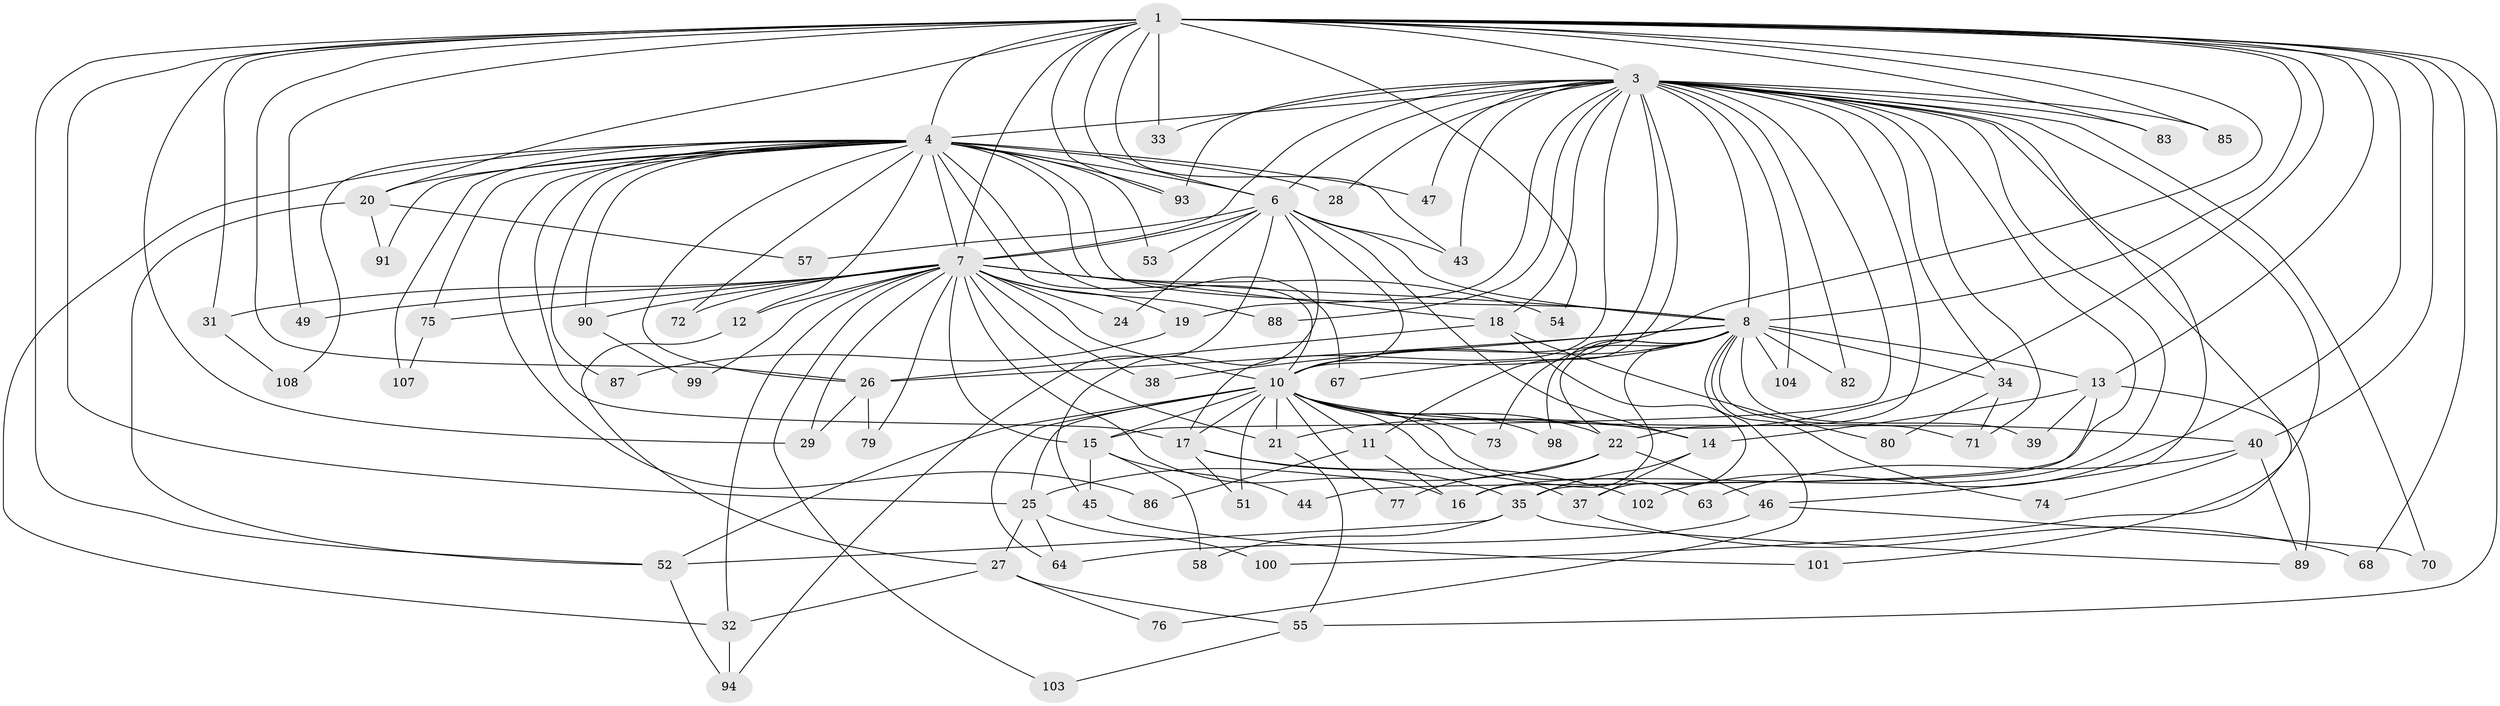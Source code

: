 // Generated by graph-tools (version 1.1) at 2025/51/02/27/25 19:51:43]
// undirected, 81 vertices, 192 edges
graph export_dot {
graph [start="1"]
  node [color=gray90,style=filled];
  1 [super="+2"];
  3 [super="+5"];
  4 [super="+97"];
  6 [super="+95"];
  7 [super="+9"];
  8 [super="+65"];
  10 [super="+41"];
  11 [super="+30"];
  12;
  13 [super="+50"];
  14;
  15 [super="+23"];
  16 [super="+84"];
  17 [super="+60"];
  18 [super="+36"];
  19;
  20 [super="+78"];
  21 [super="+66"];
  22 [super="+59"];
  24;
  25;
  26 [super="+69"];
  27 [super="+42"];
  28;
  29 [super="+61"];
  31;
  32;
  33;
  34 [super="+96"];
  35 [super="+81"];
  37 [super="+48"];
  38;
  39;
  40;
  43 [super="+92"];
  44;
  45;
  46 [super="+105"];
  47;
  49;
  51;
  52 [super="+62"];
  53;
  54;
  55 [super="+56"];
  57;
  58;
  63;
  64;
  67;
  68;
  70;
  71;
  72;
  73;
  74;
  75;
  76;
  77;
  79;
  80;
  82;
  83;
  85;
  86;
  87;
  88;
  89 [super="+106"];
  90;
  91;
  93;
  94;
  98;
  99;
  100;
  101;
  102;
  103;
  104;
  107;
  108;
  1 -- 3 [weight=4];
  1 -- 4 [weight=2];
  1 -- 6 [weight=2];
  1 -- 7 [weight=4];
  1 -- 8 [weight=2];
  1 -- 10 [weight=2];
  1 -- 20;
  1 -- 21;
  1 -- 26;
  1 -- 52;
  1 -- 54;
  1 -- 93;
  1 -- 68;
  1 -- 13;
  1 -- 83;
  1 -- 85;
  1 -- 25;
  1 -- 29;
  1 -- 31;
  1 -- 33;
  1 -- 102;
  1 -- 40;
  1 -- 49;
  1 -- 55;
  1 -- 43;
  3 -- 4 [weight=2];
  3 -- 6 [weight=2];
  3 -- 7 [weight=4];
  3 -- 8 [weight=2];
  3 -- 10 [weight=2];
  3 -- 11;
  3 -- 15;
  3 -- 17;
  3 -- 18;
  3 -- 19;
  3 -- 22 [weight=2];
  3 -- 33;
  3 -- 43;
  3 -- 44;
  3 -- 46;
  3 -- 47;
  3 -- 82;
  3 -- 85;
  3 -- 88;
  3 -- 93;
  3 -- 100;
  3 -- 104;
  3 -- 34;
  3 -- 101;
  3 -- 70;
  3 -- 71;
  3 -- 16;
  3 -- 83;
  3 -- 28;
  4 -- 6;
  4 -- 7 [weight=2];
  4 -- 8;
  4 -- 10;
  4 -- 12;
  4 -- 17;
  4 -- 18;
  4 -- 20;
  4 -- 28;
  4 -- 32;
  4 -- 47;
  4 -- 53;
  4 -- 67;
  4 -- 72;
  4 -- 75;
  4 -- 86;
  4 -- 87;
  4 -- 90;
  4 -- 91;
  4 -- 107;
  4 -- 108;
  4 -- 93;
  4 -- 26;
  6 -- 7 [weight=2];
  6 -- 8;
  6 -- 10;
  6 -- 14;
  6 -- 24;
  6 -- 43;
  6 -- 45;
  6 -- 53;
  6 -- 57;
  6 -- 94;
  7 -- 8 [weight=2];
  7 -- 10 [weight=2];
  7 -- 12;
  7 -- 19;
  7 -- 21;
  7 -- 31;
  7 -- 32;
  7 -- 38;
  7 -- 54;
  7 -- 72;
  7 -- 88;
  7 -- 90;
  7 -- 99;
  7 -- 103;
  7 -- 75;
  7 -- 79;
  7 -- 49;
  7 -- 24;
  7 -- 29;
  7 -- 15;
  7 -- 16;
  8 -- 10;
  8 -- 13;
  8 -- 16;
  8 -- 26;
  8 -- 34;
  8 -- 38;
  8 -- 39;
  8 -- 67;
  8 -- 74;
  8 -- 82;
  8 -- 98;
  8 -- 104;
  8 -- 22;
  8 -- 71;
  8 -- 73;
  8 -- 76;
  10 -- 11;
  10 -- 14;
  10 -- 15;
  10 -- 22;
  10 -- 40;
  10 -- 51;
  10 -- 52;
  10 -- 63;
  10 -- 64;
  10 -- 73;
  10 -- 77;
  10 -- 21;
  10 -- 25;
  10 -- 98;
  10 -- 17;
  10 -- 37;
  11 -- 16;
  11 -- 86;
  12 -- 27;
  13 -- 35;
  13 -- 39;
  13 -- 89;
  13 -- 14;
  14 -- 35;
  14 -- 37;
  15 -- 44;
  15 -- 45;
  15 -- 58;
  17 -- 51;
  17 -- 102;
  17 -- 35;
  18 -- 37;
  18 -- 80;
  18 -- 26;
  19 -- 87;
  20 -- 57;
  20 -- 91;
  20 -- 52;
  21 -- 55;
  22 -- 25;
  22 -- 46;
  22 -- 77;
  25 -- 27;
  25 -- 64;
  25 -- 100;
  26 -- 79;
  26 -- 29;
  27 -- 32;
  27 -- 76;
  27 -- 55;
  31 -- 108;
  32 -- 94;
  34 -- 80;
  34 -- 71;
  35 -- 58;
  35 -- 52;
  35 -- 89;
  37 -- 68;
  40 -- 63;
  40 -- 74;
  40 -- 89;
  45 -- 101;
  46 -- 70;
  46 -- 64;
  52 -- 94;
  55 -- 103;
  75 -- 107;
  90 -- 99;
}
